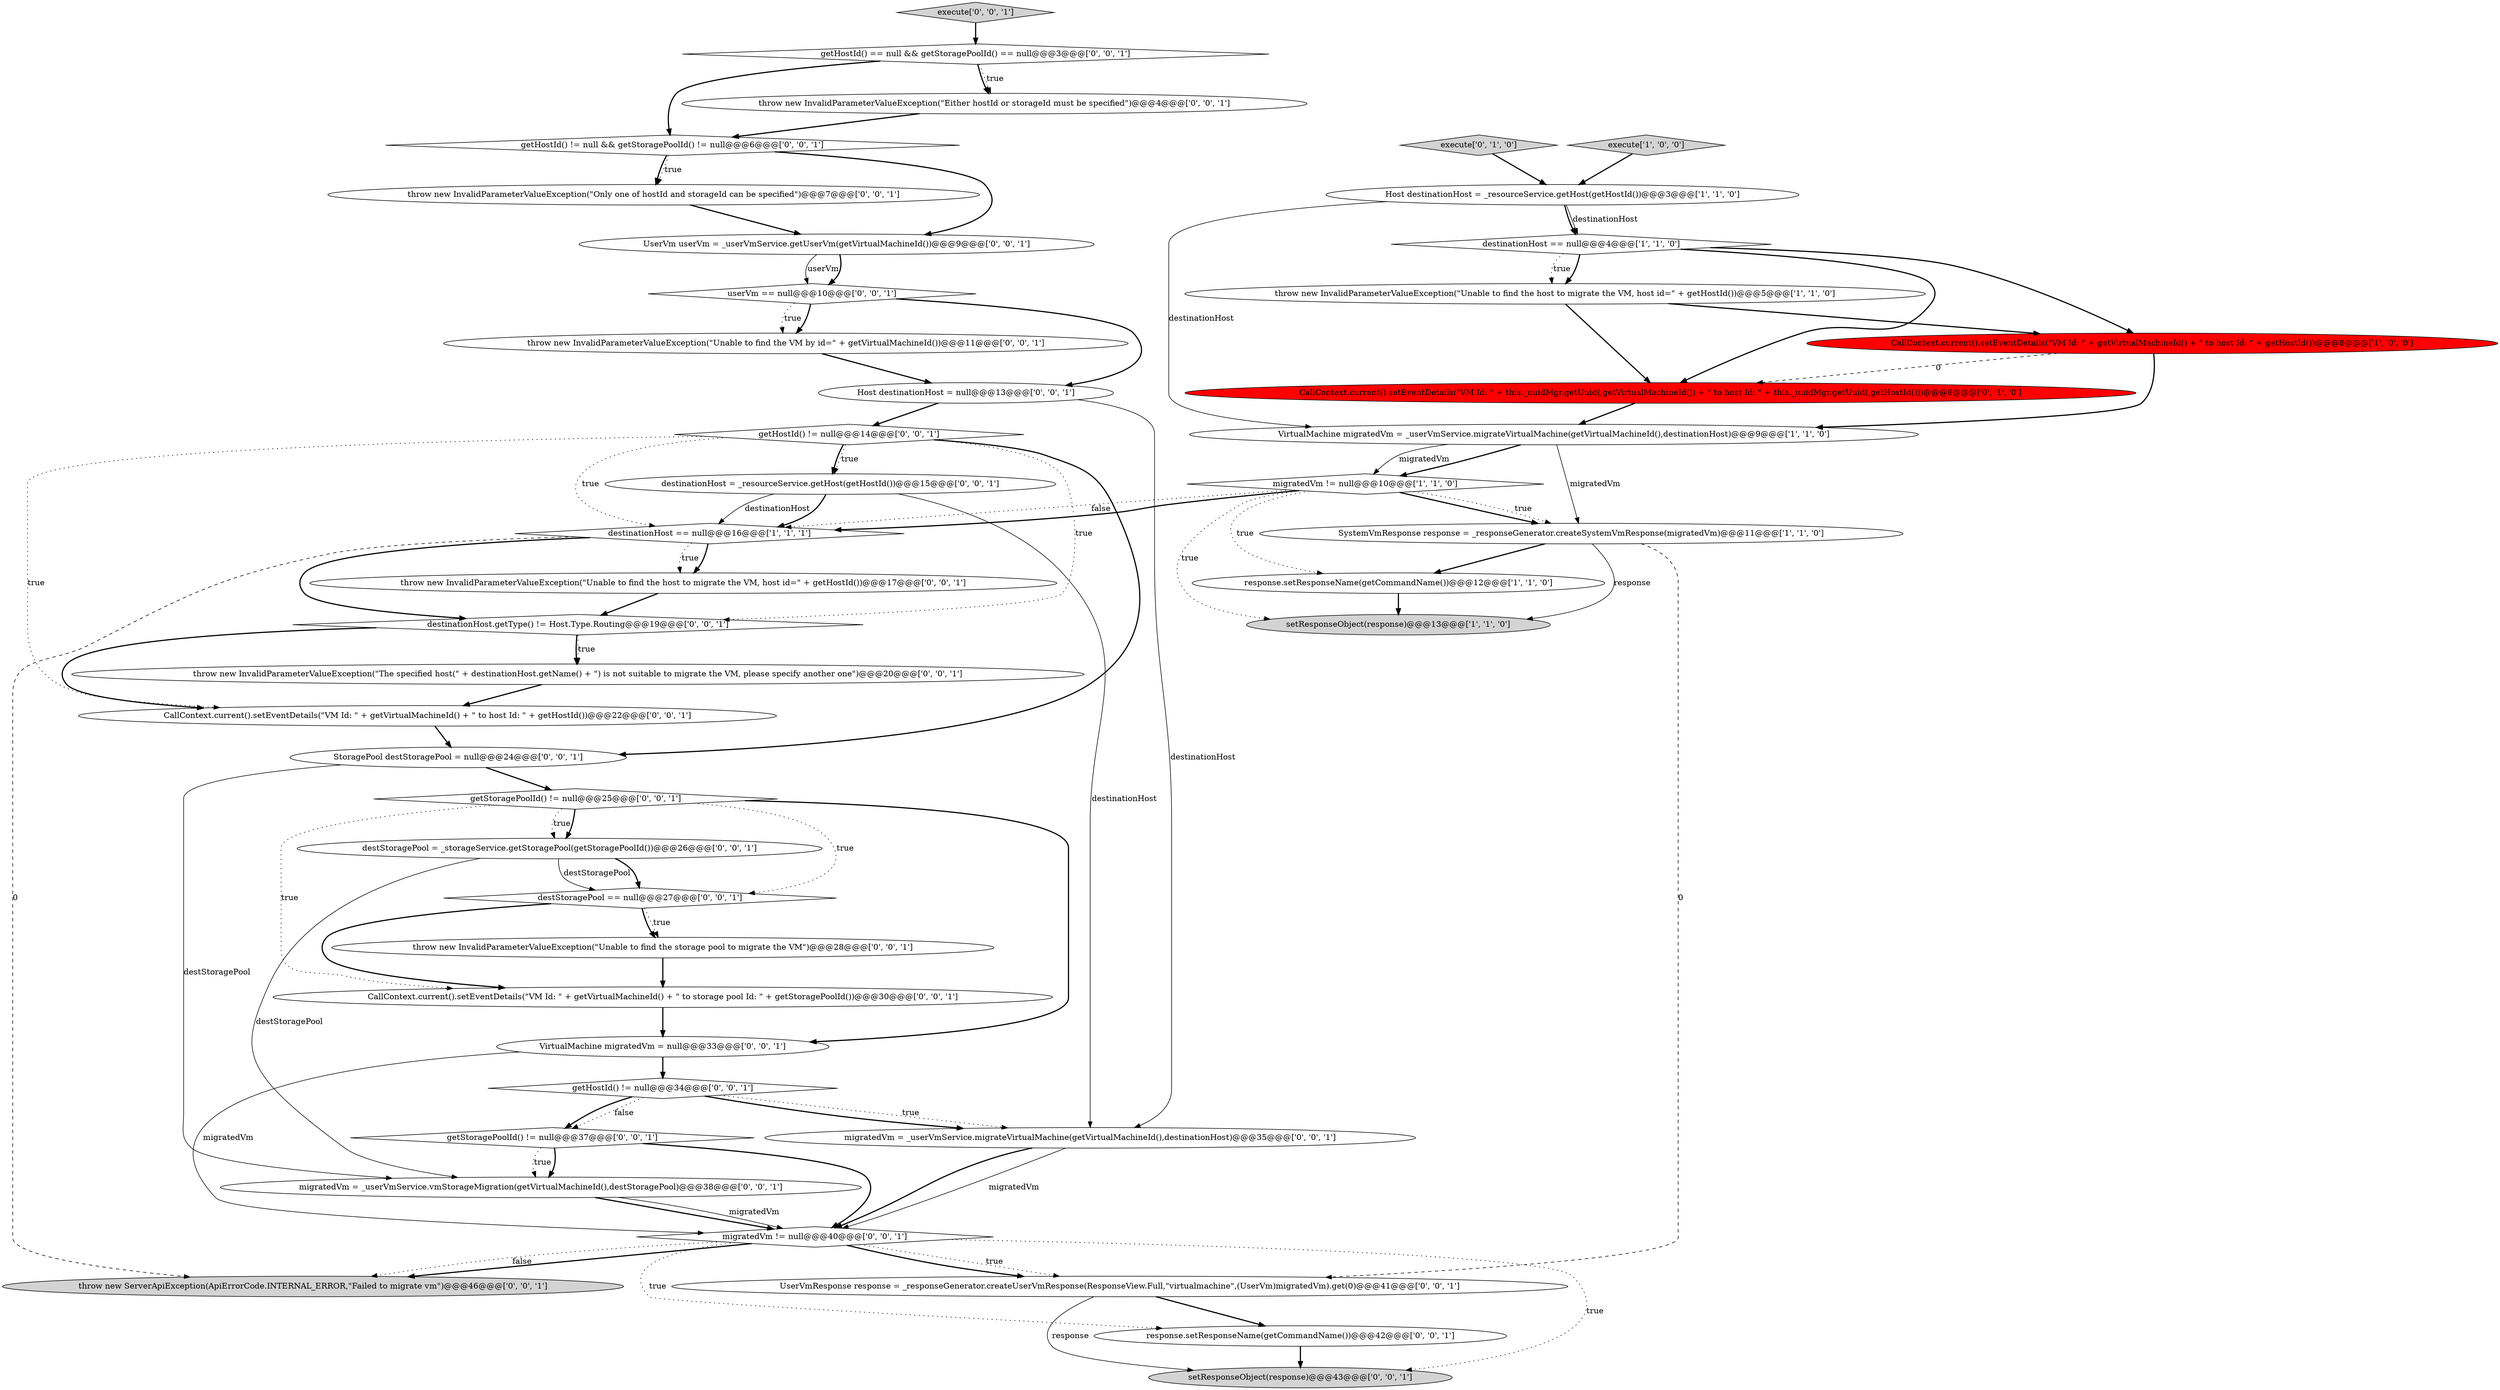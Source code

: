 digraph {
7 [style = filled, label = "response.setResponseName(getCommandName())@@@12@@@['1', '1', '0']", fillcolor = white, shape = ellipse image = "AAA0AAABBB1BBB"];
20 [style = filled, label = "getHostId() != null && getStoragePoolId() != null@@@6@@@['0', '0', '1']", fillcolor = white, shape = diamond image = "AAA0AAABBB3BBB"];
3 [style = filled, label = "CallContext.current().setEventDetails(\"VM Id: \" + getVirtualMachineId() + \" to host Id: \" + getHostId())@@@8@@@['1', '0', '0']", fillcolor = red, shape = ellipse image = "AAA1AAABBB1BBB"];
4 [style = filled, label = "throw new InvalidParameterValueException(\"Unable to find the host to migrate the VM, host id=\" + getHostId())@@@5@@@['1', '1', '0']", fillcolor = white, shape = ellipse image = "AAA0AAABBB1BBB"];
32 [style = filled, label = "destinationHost = _resourceService.getHost(getHostId())@@@15@@@['0', '0', '1']", fillcolor = white, shape = ellipse image = "AAA0AAABBB3BBB"];
42 [style = filled, label = "migratedVm != null@@@40@@@['0', '0', '1']", fillcolor = white, shape = diamond image = "AAA0AAABBB3BBB"];
22 [style = filled, label = "destStoragePool == null@@@27@@@['0', '0', '1']", fillcolor = white, shape = diamond image = "AAA0AAABBB3BBB"];
16 [style = filled, label = "getHostId() != null@@@14@@@['0', '0', '1']", fillcolor = white, shape = diamond image = "AAA0AAABBB3BBB"];
43 [style = filled, label = "migratedVm = _userVmService.vmStorageMigration(getVirtualMachineId(),destStoragePool)@@@38@@@['0', '0', '1']", fillcolor = white, shape = ellipse image = "AAA0AAABBB3BBB"];
17 [style = filled, label = "throw new InvalidParameterValueException(\"Unable to find the host to migrate the VM, host id=\" + getHostId())@@@17@@@['0', '0', '1']", fillcolor = white, shape = ellipse image = "AAA0AAABBB3BBB"];
19 [style = filled, label = "throw new ServerApiException(ApiErrorCode.INTERNAL_ERROR,\"Failed to migrate vm\")@@@46@@@['0', '0', '1']", fillcolor = lightgray, shape = ellipse image = "AAA0AAABBB3BBB"];
35 [style = filled, label = "destStoragePool = _storageService.getStoragePool(getStoragePoolId())@@@26@@@['0', '0', '1']", fillcolor = white, shape = ellipse image = "AAA0AAABBB3BBB"];
10 [style = filled, label = "migratedVm != null@@@10@@@['1', '1', '0']", fillcolor = white, shape = diamond image = "AAA0AAABBB1BBB"];
34 [style = filled, label = "UserVmResponse response = _responseGenerator.createUserVmResponse(ResponseView.Full,\"virtualmachine\",(UserVm)migratedVm).get(0)@@@41@@@['0', '0', '1']", fillcolor = white, shape = ellipse image = "AAA0AAABBB3BBB"];
41 [style = filled, label = "throw new InvalidParameterValueException(\"Unable to find the VM by id=\" + getVirtualMachineId())@@@11@@@['0', '0', '1']", fillcolor = white, shape = ellipse image = "AAA0AAABBB3BBB"];
2 [style = filled, label = "SystemVmResponse response = _responseGenerator.createSystemVmResponse(migratedVm)@@@11@@@['1', '1', '0']", fillcolor = white, shape = ellipse image = "AAA0AAABBB1BBB"];
14 [style = filled, label = "getStoragePoolId() != null@@@37@@@['0', '0', '1']", fillcolor = white, shape = diamond image = "AAA0AAABBB3BBB"];
13 [style = filled, label = "migratedVm = _userVmService.migrateVirtualMachine(getVirtualMachineId(),destinationHost)@@@35@@@['0', '0', '1']", fillcolor = white, shape = ellipse image = "AAA0AAABBB3BBB"];
21 [style = filled, label = "throw new InvalidParameterValueException(\"Either hostId or storageId must be specified\")@@@4@@@['0', '0', '1']", fillcolor = white, shape = ellipse image = "AAA0AAABBB3BBB"];
39 [style = filled, label = "StoragePool destStoragePool = null@@@24@@@['0', '0', '1']", fillcolor = white, shape = ellipse image = "AAA0AAABBB3BBB"];
5 [style = filled, label = "Host destinationHost = _resourceService.getHost(getHostId())@@@3@@@['1', '1', '0']", fillcolor = white, shape = ellipse image = "AAA0AAABBB1BBB"];
0 [style = filled, label = "setResponseObject(response)@@@13@@@['1', '1', '0']", fillcolor = lightgray, shape = ellipse image = "AAA0AAABBB1BBB"];
1 [style = filled, label = "execute['1', '0', '0']", fillcolor = lightgray, shape = diamond image = "AAA0AAABBB1BBB"];
40 [style = filled, label = "setResponseObject(response)@@@43@@@['0', '0', '1']", fillcolor = lightgray, shape = ellipse image = "AAA0AAABBB3BBB"];
33 [style = filled, label = "getHostId() != null@@@34@@@['0', '0', '1']", fillcolor = white, shape = diamond image = "AAA0AAABBB3BBB"];
23 [style = filled, label = "throw new InvalidParameterValueException(\"Only one of hostId and storageId can be specified\")@@@7@@@['0', '0', '1']", fillcolor = white, shape = ellipse image = "AAA0AAABBB3BBB"];
38 [style = filled, label = "UserVm userVm = _userVmService.getUserVm(getVirtualMachineId())@@@9@@@['0', '0', '1']", fillcolor = white, shape = ellipse image = "AAA0AAABBB3BBB"];
15 [style = filled, label = "userVm == null@@@10@@@['0', '0', '1']", fillcolor = white, shape = diamond image = "AAA0AAABBB3BBB"];
37 [style = filled, label = "throw new InvalidParameterValueException(\"The specified host(\" + destinationHost.getName() + \") is not suitable to migrate the VM, please specify another one\")@@@20@@@['0', '0', '1']", fillcolor = white, shape = ellipse image = "AAA0AAABBB3BBB"];
27 [style = filled, label = "getHostId() == null && getStoragePoolId() == null@@@3@@@['0', '0', '1']", fillcolor = white, shape = diamond image = "AAA0AAABBB3BBB"];
25 [style = filled, label = "VirtualMachine migratedVm = null@@@33@@@['0', '0', '1']", fillcolor = white, shape = ellipse image = "AAA0AAABBB3BBB"];
11 [style = filled, label = "execute['0', '1', '0']", fillcolor = lightgray, shape = diamond image = "AAA0AAABBB2BBB"];
6 [style = filled, label = "destinationHost == null@@@4@@@['1', '1', '0']", fillcolor = white, shape = diamond image = "AAA0AAABBB1BBB"];
12 [style = filled, label = "CallContext.current().setEventDetails(\"VM Id: \" + this._uuidMgr.getUuid(,getVirtualMachineId()) + \" to host Id: \" + this._uuidMgr.getUuid(,getHostId()))@@@8@@@['0', '1', '0']", fillcolor = red, shape = ellipse image = "AAA1AAABBB2BBB"];
26 [style = filled, label = "CallContext.current().setEventDetails(\"VM Id: \" + getVirtualMachineId() + \" to host Id: \" + getHostId())@@@22@@@['0', '0', '1']", fillcolor = white, shape = ellipse image = "AAA0AAABBB3BBB"];
9 [style = filled, label = "destinationHost == null@@@16@@@['1', '1', '1']", fillcolor = white, shape = diamond image = "AAA0AAABBB1BBB"];
24 [style = filled, label = "throw new InvalidParameterValueException(\"Unable to find the storage pool to migrate the VM\")@@@28@@@['0', '0', '1']", fillcolor = white, shape = ellipse image = "AAA0AAABBB3BBB"];
8 [style = filled, label = "VirtualMachine migratedVm = _userVmService.migrateVirtualMachine(getVirtualMachineId(),destinationHost)@@@9@@@['1', '1', '0']", fillcolor = white, shape = ellipse image = "AAA0AAABBB1BBB"];
18 [style = filled, label = "response.setResponseName(getCommandName())@@@42@@@['0', '0', '1']", fillcolor = white, shape = ellipse image = "AAA0AAABBB3BBB"];
36 [style = filled, label = "destinationHost.getType() != Host.Type.Routing@@@19@@@['0', '0', '1']", fillcolor = white, shape = diamond image = "AAA0AAABBB3BBB"];
28 [style = filled, label = "getStoragePoolId() != null@@@25@@@['0', '0', '1']", fillcolor = white, shape = diamond image = "AAA0AAABBB3BBB"];
31 [style = filled, label = "Host destinationHost = null@@@13@@@['0', '0', '1']", fillcolor = white, shape = ellipse image = "AAA0AAABBB3BBB"];
30 [style = filled, label = "CallContext.current().setEventDetails(\"VM Id: \" + getVirtualMachineId() + \" to storage pool Id: \" + getStoragePoolId())@@@30@@@['0', '0', '1']", fillcolor = white, shape = ellipse image = "AAA0AAABBB3BBB"];
29 [style = filled, label = "execute['0', '0', '1']", fillcolor = lightgray, shape = diamond image = "AAA0AAABBB3BBB"];
1->5 [style = bold, label=""];
6->3 [style = bold, label=""];
8->10 [style = bold, label=""];
16->9 [style = dotted, label="true"];
38->15 [style = solid, label="userVm"];
25->33 [style = bold, label=""];
28->35 [style = dotted, label="true"];
43->42 [style = bold, label=""];
34->18 [style = bold, label=""];
38->15 [style = bold, label=""];
22->30 [style = bold, label=""];
24->30 [style = bold, label=""];
9->19 [style = dashed, label="0"];
17->36 [style = bold, label=""];
28->30 [style = dotted, label="true"];
5->6 [style = solid, label="destinationHost"];
15->41 [style = bold, label=""];
28->25 [style = bold, label=""];
16->32 [style = dotted, label="true"];
42->19 [style = bold, label=""];
4->3 [style = bold, label=""];
33->13 [style = dotted, label="true"];
37->26 [style = bold, label=""];
35->22 [style = solid, label="destStoragePool"];
8->2 [style = solid, label="migratedVm"];
32->9 [style = solid, label="destinationHost"];
34->40 [style = solid, label="response"];
33->14 [style = dotted, label="false"];
9->17 [style = bold, label=""];
7->0 [style = bold, label=""];
16->32 [style = bold, label=""];
22->24 [style = dotted, label="true"];
20->38 [style = bold, label=""];
27->21 [style = dotted, label="true"];
33->13 [style = bold, label=""];
14->43 [style = bold, label=""];
6->4 [style = bold, label=""];
29->27 [style = bold, label=""];
28->35 [style = bold, label=""];
15->41 [style = dotted, label="true"];
5->6 [style = bold, label=""];
20->23 [style = bold, label=""];
15->31 [style = bold, label=""];
10->0 [style = dotted, label="true"];
16->39 [style = bold, label=""];
10->2 [style = bold, label=""];
10->9 [style = dotted, label="false"];
36->37 [style = bold, label=""];
27->20 [style = bold, label=""];
5->8 [style = solid, label="destinationHost"];
13->42 [style = bold, label=""];
18->40 [style = bold, label=""];
14->42 [style = bold, label=""];
8->10 [style = solid, label="migratedVm"];
16->36 [style = dotted, label="true"];
2->0 [style = solid, label="response"];
42->40 [style = dotted, label="true"];
42->19 [style = dotted, label="false"];
36->37 [style = dotted, label="true"];
32->9 [style = bold, label=""];
11->5 [style = bold, label=""];
3->12 [style = dashed, label="0"];
10->2 [style = dotted, label="true"];
42->18 [style = dotted, label="true"];
12->8 [style = bold, label=""];
3->8 [style = bold, label=""];
20->23 [style = dotted, label="true"];
28->22 [style = dotted, label="true"];
4->12 [style = bold, label=""];
41->31 [style = bold, label=""];
10->9 [style = bold, label=""];
27->21 [style = bold, label=""];
42->34 [style = dotted, label="true"];
32->13 [style = solid, label="destinationHost"];
9->36 [style = bold, label=""];
6->12 [style = bold, label=""];
33->14 [style = bold, label=""];
42->34 [style = bold, label=""];
25->42 [style = solid, label="migratedVm"];
31->16 [style = bold, label=""];
35->22 [style = bold, label=""];
9->17 [style = dotted, label="true"];
13->42 [style = solid, label="migratedVm"];
30->25 [style = bold, label=""];
14->43 [style = dotted, label="true"];
36->26 [style = bold, label=""];
43->42 [style = solid, label="migratedVm"];
26->39 [style = bold, label=""];
39->28 [style = bold, label=""];
16->26 [style = dotted, label="true"];
21->20 [style = bold, label=""];
6->4 [style = dotted, label="true"];
23->38 [style = bold, label=""];
2->34 [style = dashed, label="0"];
39->43 [style = solid, label="destStoragePool"];
35->43 [style = solid, label="destStoragePool"];
2->7 [style = bold, label=""];
22->24 [style = bold, label=""];
31->13 [style = solid, label="destinationHost"];
10->7 [style = dotted, label="true"];
}
